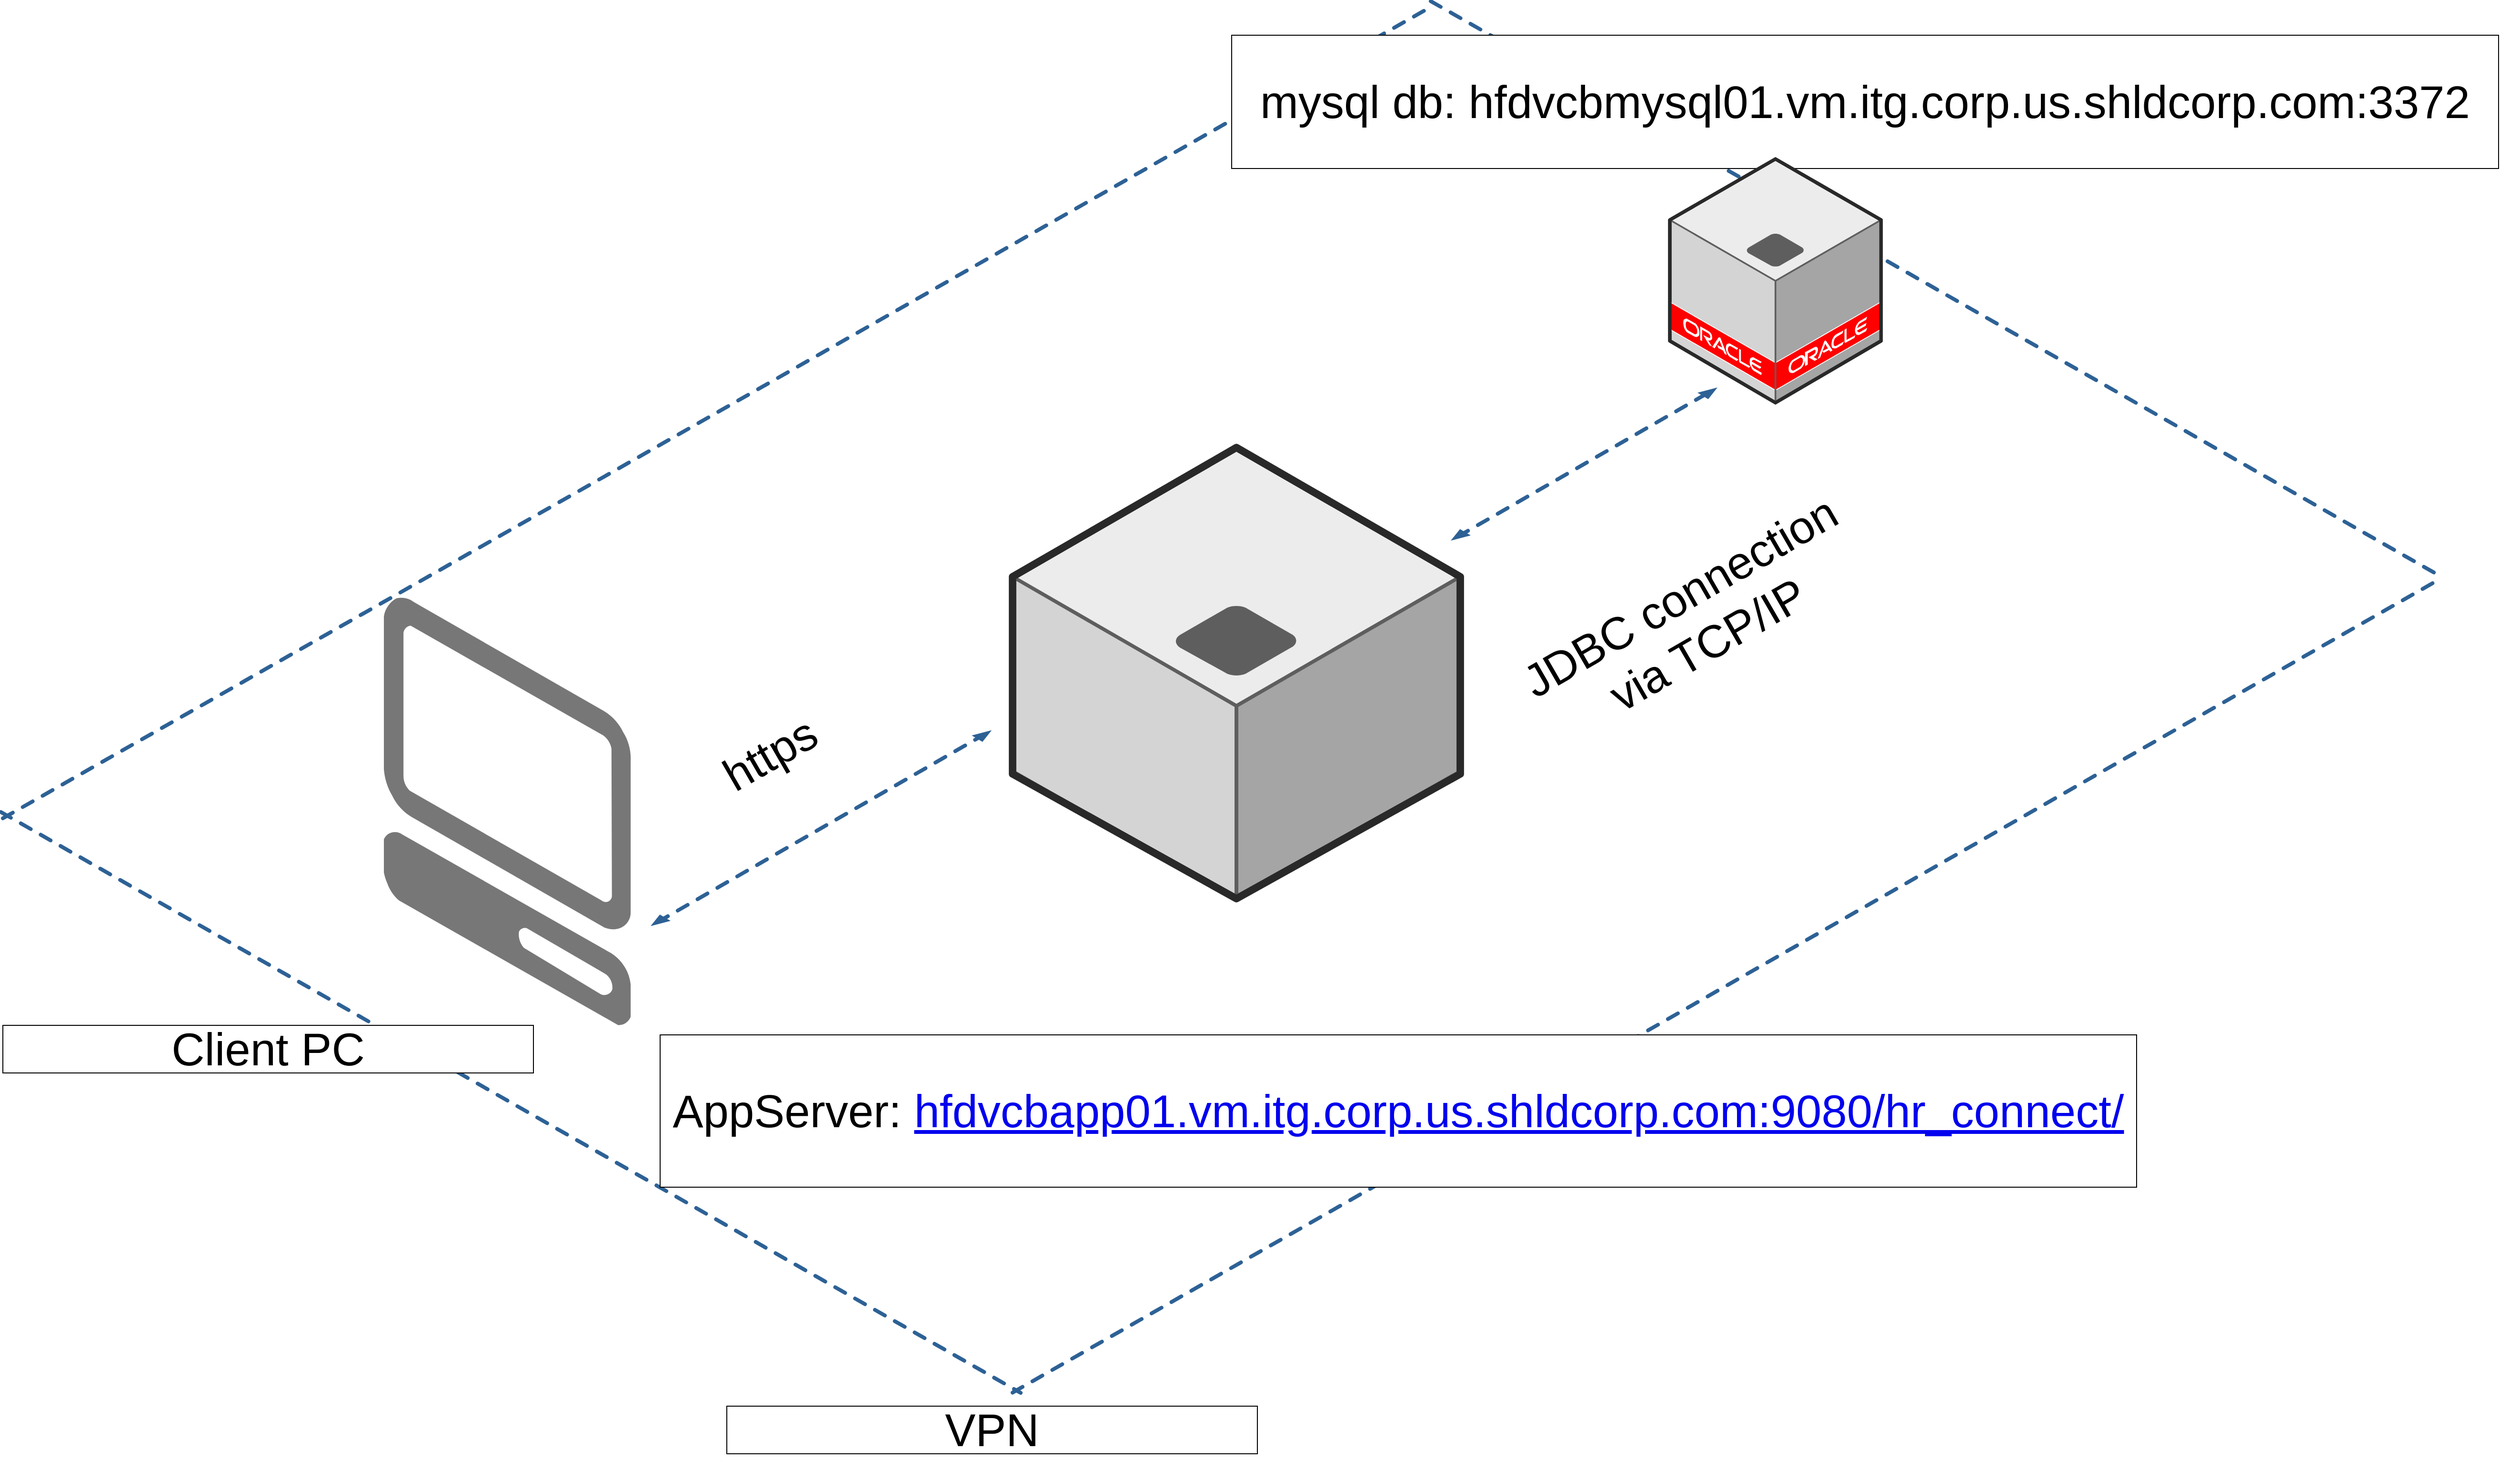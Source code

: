 <mxfile version="21.6.2" type="github">
  <diagram name="Page-1" id="aaaa8250-4180-3840-79b5-4cada1eebb92">
    <mxGraphModel dx="4435" dy="1765" grid="1" gridSize="10" guides="1" tooltips="1" connect="1" arrows="1" fold="1" page="1" pageScale="1" pageWidth="850" pageHeight="1100" background="none" math="0" shadow="0">
      <root>
        <mxCell id="0" />
        <mxCell id="1" parent="0" />
        <mxCell id="1a8abee3a6cfdf20-29" value="" style="verticalLabelPosition=bottom;html=1;verticalAlign=top;strokeWidth=1;dashed=0;shape=mxgraph.aws3d.dashedEdgeDouble;fillColor=#000000;aspect=fixed;rounded=1;shadow=0;comic=0;fontFamily=Verdana;fontSize=12;flipV=1;" parent="1" vertex="1">
          <mxGeometry x="520" y="1040" width="358.11" height="205.81" as="geometry" />
        </mxCell>
        <mxCell id="1a8abee3a6cfdf20-30" value="" style="verticalLabelPosition=bottom;html=1;verticalAlign=top;strokeWidth=1;dashed=0;shape=mxgraph.aws3d.dashedEdgeDouble;fillColor=#000000;aspect=fixed;rounded=1;shadow=0;comic=0;fontFamily=Verdana;fontSize=12;flipV=1;" parent="1" vertex="1">
          <mxGeometry x="1360" y="680" width="280" height="160.92" as="geometry" />
        </mxCell>
        <mxCell id="d5ac148becb70bc-8" value="" style="verticalLabelPosition=bottom;html=1;verticalAlign=top;strokeWidth=1;dashed=0;shape=mxgraph.aws3d.dashedArrowlessEdge;aspect=fixed;rounded=1;shadow=0;comic=0;fontFamily=Verdana;fontSize=12" parent="1" vertex="1">
          <mxGeometry x="1339" y="274.24" width="1055.59" height="601.51" as="geometry" />
        </mxCell>
        <mxCell id="d5ac148becb70bc-9" value="" style="verticalLabelPosition=bottom;html=1;verticalAlign=top;strokeWidth=1;dashed=0;shape=mxgraph.aws3d.dashedArrowlessEdge;aspect=fixed;rounded=1;shadow=0;comic=0;fontFamily=Verdana;fontSize=12" parent="1" vertex="1">
          <mxGeometry x="-162" y="1126" width="1070.49" height="610" as="geometry" />
        </mxCell>
        <mxCell id="d5ac148becb70bc-10" value="" style="verticalLabelPosition=bottom;html=1;verticalAlign=top;strokeWidth=1;dashed=0;shape=mxgraph.aws3d.dashedArrowlessEdge;fillColor=#000000;aspect=fixed;rounded=1;shadow=0;comic=0;fontFamily=Verdana;fontSize=12;fontColor=#000000;flipV=1;" parent="1" vertex="1">
          <mxGeometry x="-160" y="280" width="1499.52" height="852.55" as="geometry" />
        </mxCell>
        <mxCell id="d5ac148becb70bc-12" value="" style="verticalLabelPosition=bottom;html=1;verticalAlign=top;strokeWidth=1;dashed=0;shape=mxgraph.aws3d.dashedArrowlessEdge;aspect=fixed;rounded=1;shadow=0;comic=0;fontFamily=Verdana;fontSize=12;flipV=1;" parent="1" vertex="1">
          <mxGeometry x="900" y="880" width="1500.52" height="855.72" as="geometry" />
        </mxCell>
        <mxCell id="KAnkXt2HRYqCkRdDYMk1-1" value="&lt;font style=&quot;font-size: 48px;&quot;&gt;mysql db:&lt;/font&gt;&lt;font style=&quot;font-size: 48px;&quot;&gt;&lt;font style=&quot;&quot;&gt;&amp;nbsp;&lt;/font&gt;hfdvcbmysql01.vm.itg.corp.us.shldcorp.com:3372&lt;/font&gt;" style="rounded=0;whiteSpace=wrap;html=1;" vertex="1" parent="1">
          <mxGeometry x="1130" y="310" width="1330" height="140" as="geometry" />
        </mxCell>
        <mxCell id="KAnkXt2HRYqCkRdDYMk1-2" value="" style="verticalLabelPosition=bottom;html=1;verticalAlign=top;strokeWidth=1;align=center;outlineConnect=0;dashed=0;outlineConnect=0;shape=mxgraph.aws3d.oracleServer;fillColor=#ECECEC;strokeColor=#5E5E5E;aspect=fixed;" vertex="1" parent="1">
          <mxGeometry x="1590" y="440" width="221.75" height="256" as="geometry" />
        </mxCell>
        <mxCell id="KAnkXt2HRYqCkRdDYMk1-5" value="" style="verticalLabelPosition=bottom;html=1;verticalAlign=top;strokeWidth=1;align=center;outlineConnect=0;dashed=0;outlineConnect=0;shape=mxgraph.aws3d.client;aspect=fixed;strokeColor=none;fillColor=#777777;" vertex="1" parent="1">
          <mxGeometry x="240" y="900" width="259.62" height="450" as="geometry" />
        </mxCell>
        <mxCell id="KAnkXt2HRYqCkRdDYMk1-6" value="&lt;font style=&quot;font-size: 48px;&quot;&gt;Client PC&lt;/font&gt;" style="rounded=0;whiteSpace=wrap;html=1;" vertex="1" parent="1">
          <mxGeometry x="-160" y="1350.0" width="557" height="50" as="geometry" />
        </mxCell>
        <mxCell id="KAnkXt2HRYqCkRdDYMk1-7" value="&lt;font style=&quot;font-size: 48px;&quot;&gt;VPN&lt;/font&gt;" style="rounded=0;whiteSpace=wrap;html=1;" vertex="1" parent="1">
          <mxGeometry x="600" y="1750" width="557" height="50" as="geometry" />
        </mxCell>
        <mxCell id="KAnkXt2HRYqCkRdDYMk1-8" value="" style="verticalLabelPosition=bottom;html=1;verticalAlign=top;strokeWidth=1;align=center;outlineConnect=0;dashed=0;outlineConnect=0;shape=mxgraph.aws3d.application_server;fillColor=#ECECEC;strokeColor=#5E5E5E;aspect=fixed;" vertex="1" parent="1">
          <mxGeometry x="900" y="743.1" width="470" height="473.82" as="geometry" />
        </mxCell>
        <mxCell id="KAnkXt2HRYqCkRdDYMk1-9" value="&lt;font style=&quot;font-size: 48px;&quot;&gt;&lt;font style=&quot;&quot;&gt;AppServer:&lt;/font&gt;&lt;font style=&quot;&quot;&gt;&lt;font style=&quot;&quot;&gt;&amp;nbsp;&lt;/font&gt;&lt;/font&gt;&lt;a style=&quot;overflow-wrap: break-word;&quot; class=&quot;fui-Link ___1eya986 f3rmtva f1ewtqcl fyind8e f1k6fduh f1w7gpdv fk6fouc fjoy568 figsok6 f1hu3pq6 f11qmguv f19f4twv f1tyq0we f1g0x7ka fhxju0i f1qch9an f1cnd47f fqv5qza f1vmzxwi f1o700av f13mvf36 f1cmlufx f9n3di6 f1ids18y f1tx3yz7 f1deo86v f1eh06m1 f1iescvh fhgqx19 f1olyrje f1p93eir f1nev41a f1h8hb77 f1x7u7e9 f10aw75t fsle3fq f17ae5zn&quot; target=&quot;_blank&quot; rel=&quot;noreferrer noopener&quot; href=&quot;https://nam02.safelinks.protection.outlook.com/?url=http%3A%2F%2Fhfdvcbapp01.vm.itg.corp.us.shldcorp.com%3A9080%2Fhr_connect%2Fadd%2FgetTaskType%3FuserName%3Dskhaby0&amp;amp;data=05%7C01%7CGaurav.Singh3%40transformco.com%7C25bcb8b66f424d9bf64408db785bd442%7C27e4c16803234463acad7e124b566726%7C0%7C0%7C638236108043126757%7CUnknown%7CTWFpbGZsb3d8eyJWIjoiMC4wLjAwMDAiLCJQIjoiV2luMzIiLCJBTiI6Ik1haWwiLCJXVCI6Mn0%3D%7C3000%7C%7C%7C&amp;amp;sdata=%2BYSevE2Qfdd5x8%2FVA4UsQiqsEuPbs4Io3hKgRWX2j2w%3D&amp;amp;reserved=0&quot; title=&quot;https://nam02.safelinks.protection.outlook.com/?url=http%3a%2f%2fhfdvcbapp01.vm.itg.corp.us.shldcorp.com%3a9080%2fhr_connect%2fadd%2fgettasktype%3fusername%3dskhaby0&amp;amp;data=05%7c01%7cgaurav.singh3%40transformco.com%7c25bcb8b66f424d9bf64408db785bd442%7c27e4c16803234463acad7e124b566726%7c0%7c0%7c638236108043126757%7cunknown%7ctwfpbgzsb3d8eyjwijoimc4wljawmdailcjqijoiv2lumziilcjbtii6ik1hawwilcjxvci6mn0%3d%7c3000%7c%7c%7c&amp;amp;sdata=%2byseve2qfdd5x8%2fva4usqiqseupbs4io3hkgrwx2j2w%3d&amp;amp;reserved=0&quot; aria-label=&quot;Link http://hfdvcbapp01.vm.itg.corp.us.shldcorp.com:9080/hr_connect/&quot;&gt;hfdvcbapp01.vm.itg.corp.us.shldcorp.com:9080/hr_connect/&lt;/a&gt;&lt;/font&gt;" style="rounded=0;whiteSpace=wrap;html=1;" vertex="1" parent="1">
          <mxGeometry x="530" y="1360" width="1550" height="160" as="geometry" />
        </mxCell>
        <mxCell id="KAnkXt2HRYqCkRdDYMk1-10" value="&lt;span style=&quot;font-size: 48px;&quot;&gt;https&lt;/span&gt;" style="text;html=1;align=center;verticalAlign=middle;resizable=0;points=[];autosize=1;strokeColor=none;fillColor=none;rotation=-30;" vertex="1" parent="1">
          <mxGeometry x="580" y="1030" width="130" height="70" as="geometry" />
        </mxCell>
        <mxCell id="KAnkXt2HRYqCkRdDYMk1-14" value="&lt;font style=&quot;font-size: 48px;&quot;&gt;JDBC connection &lt;br&gt;via TCP/IP&lt;/font&gt;" style="text;html=1;align=center;verticalAlign=middle;resizable=0;points=[];autosize=1;strokeColor=none;fillColor=none;rotation=-30;" vertex="1" parent="1">
          <mxGeometry x="1420" y="860" width="390" height="130" as="geometry" />
        </mxCell>
      </root>
    </mxGraphModel>
  </diagram>
</mxfile>
